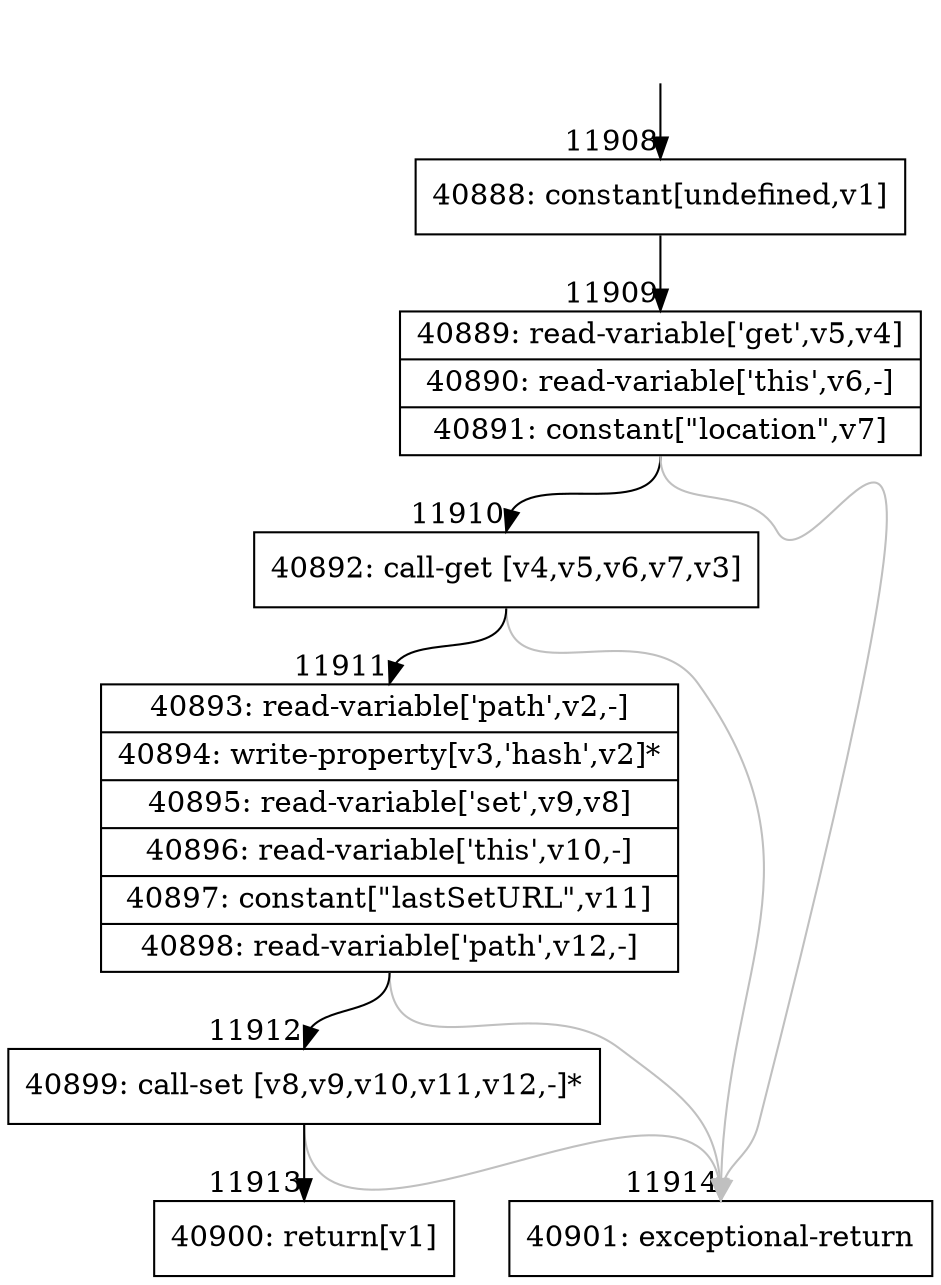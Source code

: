 digraph {
rankdir="TD"
BB_entry979[shape=none,label=""];
BB_entry979 -> BB11908 [tailport=s, headport=n, headlabel="    11908"]
BB11908 [shape=record label="{40888: constant[undefined,v1]}" ] 
BB11908 -> BB11909 [tailport=s, headport=n, headlabel="      11909"]
BB11909 [shape=record label="{40889: read-variable['get',v5,v4]|40890: read-variable['this',v6,-]|40891: constant[\"location\",v7]}" ] 
BB11909 -> BB11910 [tailport=s, headport=n, headlabel="      11910"]
BB11909 -> BB11914 [tailport=s, headport=n, color=gray, headlabel="      11914"]
BB11910 [shape=record label="{40892: call-get [v4,v5,v6,v7,v3]}" ] 
BB11910 -> BB11911 [tailport=s, headport=n, headlabel="      11911"]
BB11910 -> BB11914 [tailport=s, headport=n, color=gray]
BB11911 [shape=record label="{40893: read-variable['path',v2,-]|40894: write-property[v3,'hash',v2]*|40895: read-variable['set',v9,v8]|40896: read-variable['this',v10,-]|40897: constant[\"lastSetURL\",v11]|40898: read-variable['path',v12,-]}" ] 
BB11911 -> BB11912 [tailport=s, headport=n, headlabel="      11912"]
BB11911 -> BB11914 [tailport=s, headport=n, color=gray]
BB11912 [shape=record label="{40899: call-set [v8,v9,v10,v11,v12,-]*}" ] 
BB11912 -> BB11913 [tailport=s, headport=n, headlabel="      11913"]
BB11912 -> BB11914 [tailport=s, headport=n, color=gray]
BB11913 [shape=record label="{40900: return[v1]}" ] 
BB11914 [shape=record label="{40901: exceptional-return}" ] 
//#$~ 22003
}
